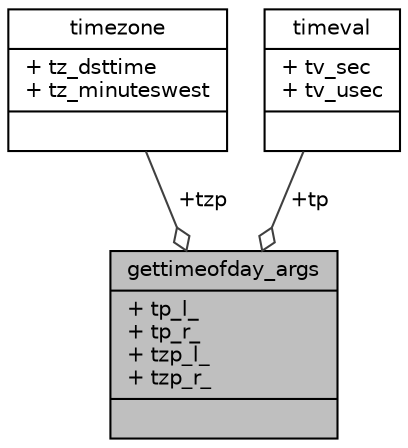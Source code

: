 digraph "gettimeofday_args"
{
 // LATEX_PDF_SIZE
  edge [fontname="Helvetica",fontsize="10",labelfontname="Helvetica",labelfontsize="10"];
  node [fontname="Helvetica",fontsize="10",shape=record];
  Node1 [label="{gettimeofday_args\n|+ tp_l_\l+ tp_r_\l+ tzp_l_\l+ tzp_r_\l|}",height=0.2,width=0.4,color="black", fillcolor="grey75", style="filled", fontcolor="black",tooltip=" "];
  Node2 -> Node1 [color="grey25",fontsize="10",style="solid",label=" +tzp" ,arrowhead="odiamond",fontname="Helvetica"];
  Node2 [label="{timezone\n|+ tz_dsttime\l+ tz_minuteswest\l|}",height=0.2,width=0.4,color="black", fillcolor="white", style="filled",URL="$structtimezone.html",tooltip=" "];
  Node3 -> Node1 [color="grey25",fontsize="10",style="solid",label=" +tp" ,arrowhead="odiamond",fontname="Helvetica"];
  Node3 [label="{timeval\n|+ tv_sec\l+ tv_usec\l|}",height=0.2,width=0.4,color="black", fillcolor="white", style="filled",URL="$structtimeval.html",tooltip=" "];
}
